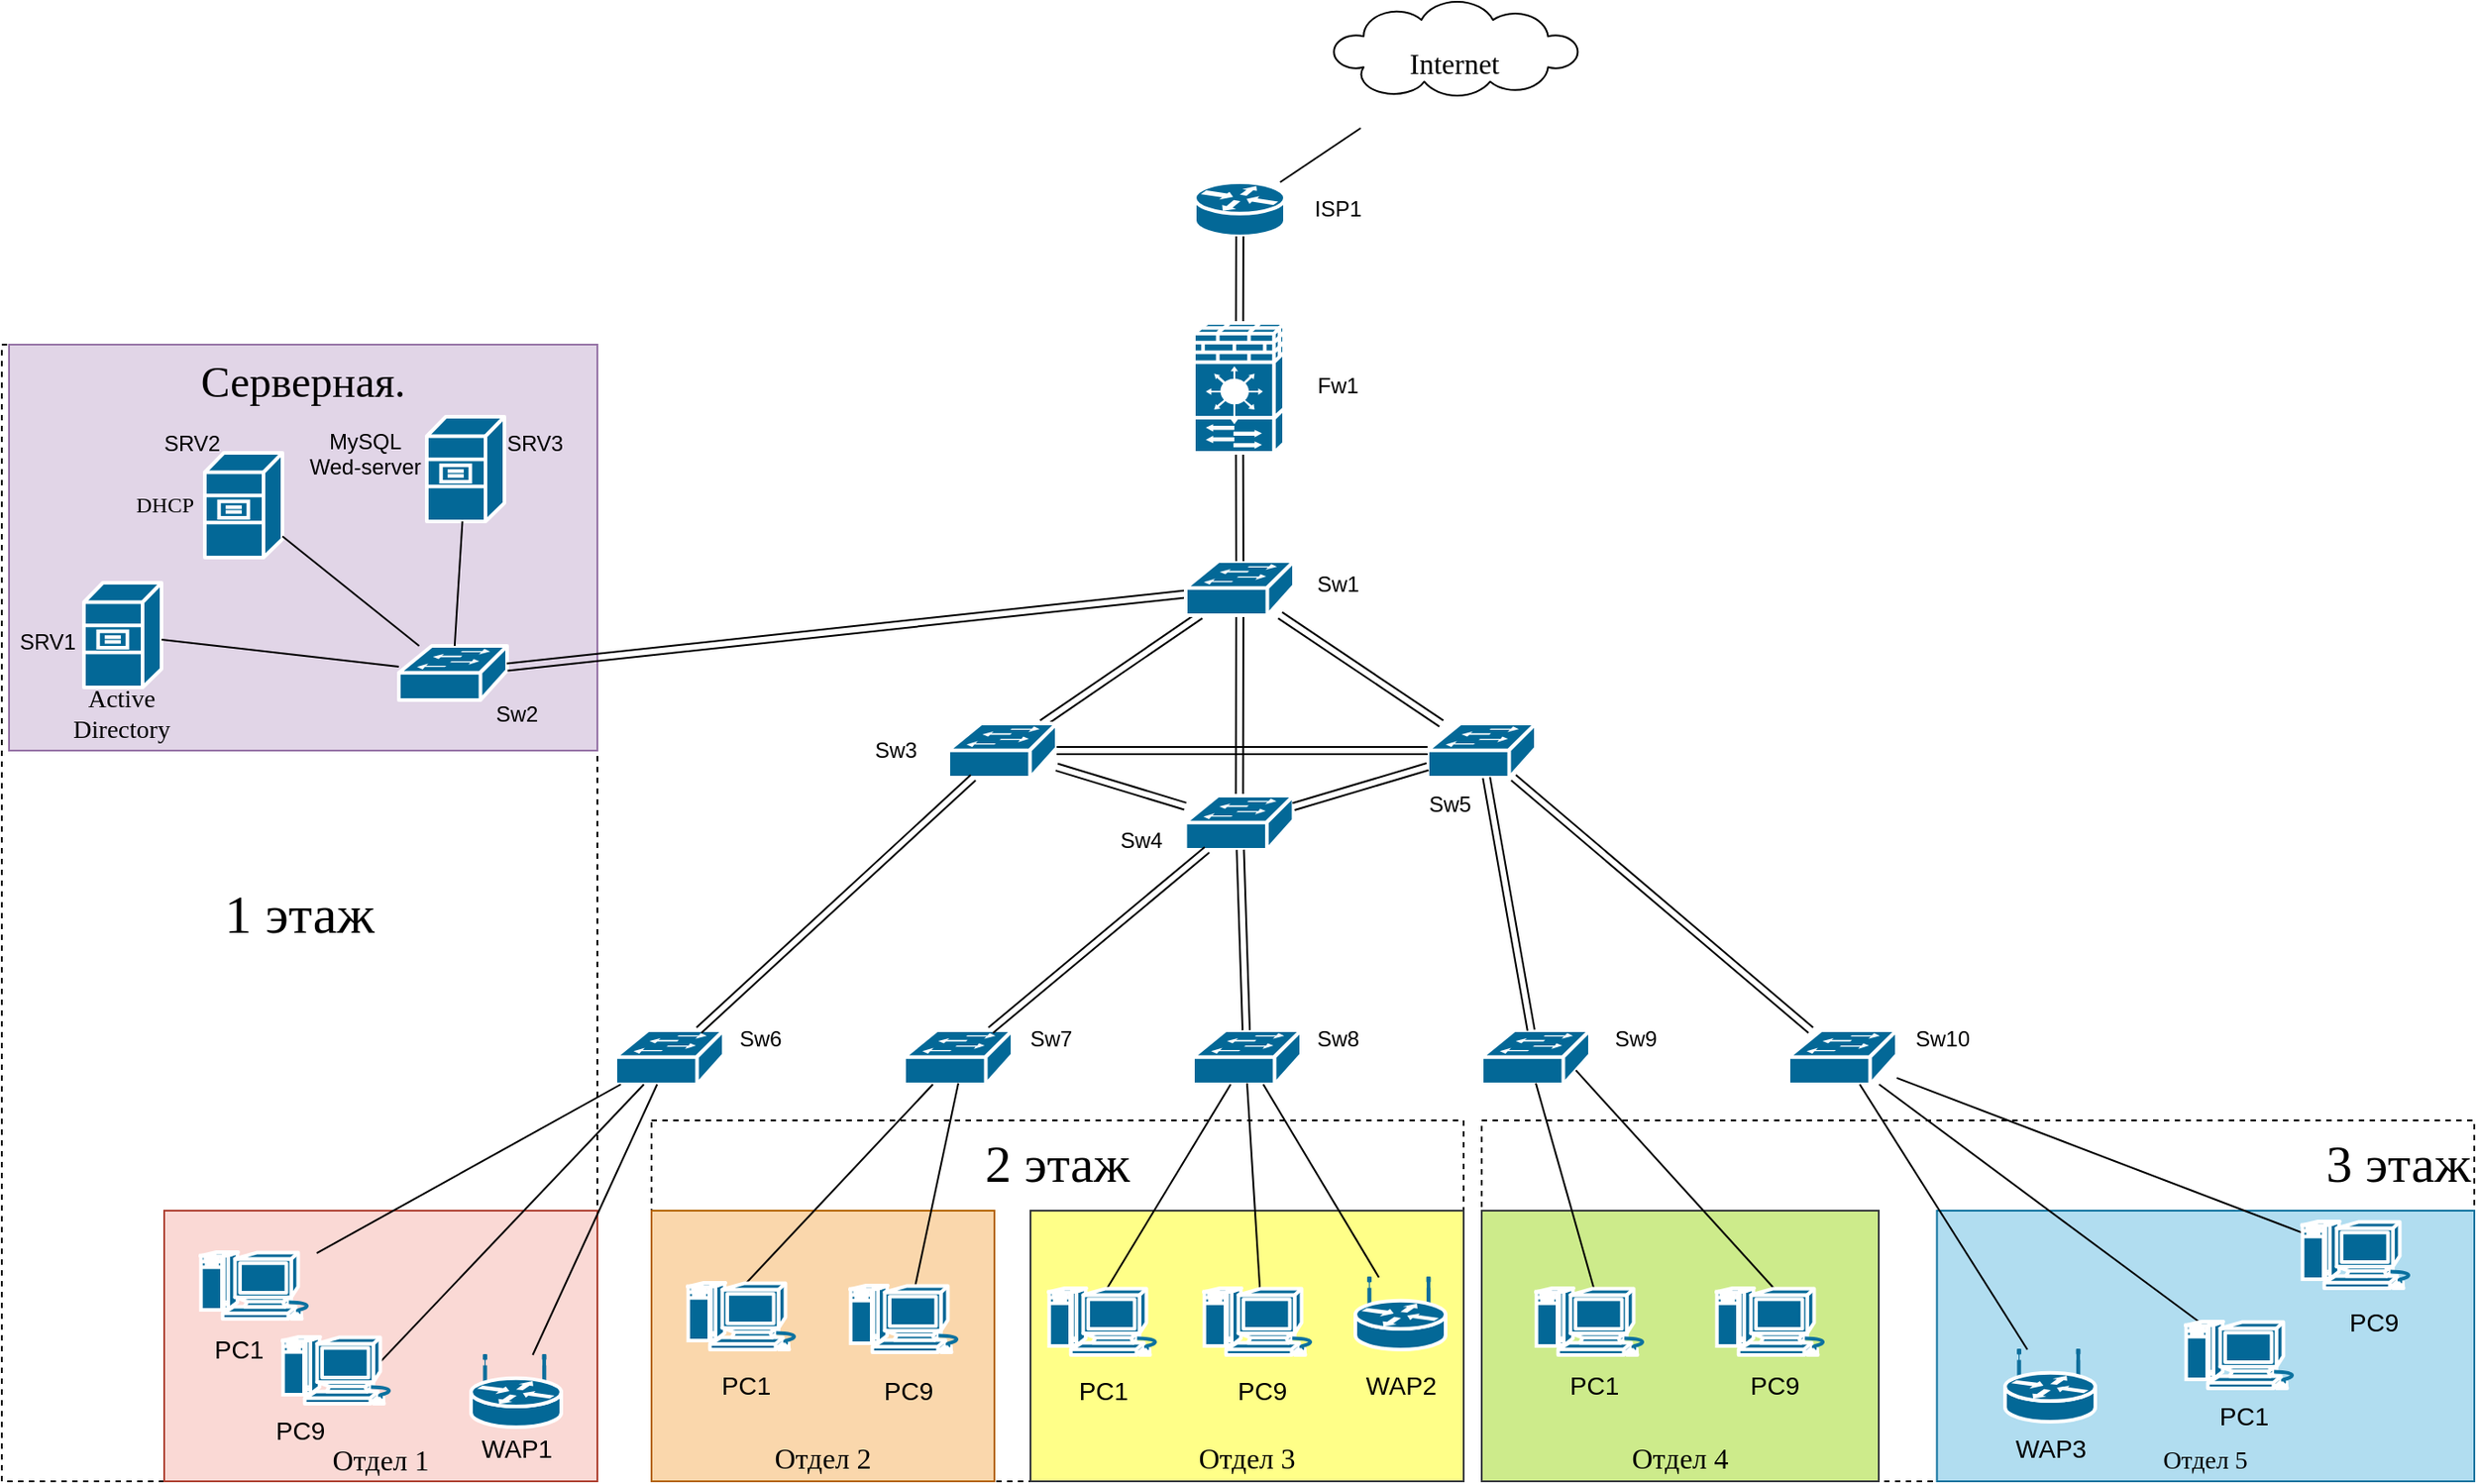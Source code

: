 <mxfile version="24.3.1" type="google">
  <diagram name="Страница — 1" id="L74SnRRmwq9o9S75lbGC">
    <mxGraphModel grid="1" page="1" gridSize="10" guides="1" tooltips="1" connect="1" arrows="1" fold="1" pageScale="1" pageWidth="827" pageHeight="1169" math="0" shadow="0">
      <root>
        <mxCell id="0" />
        <mxCell id="1" parent="0" />
        <mxCell id="mweBj8knnKhivHX_sm4Q-20" value="&lt;div style=&quot;&quot;&gt;&lt;span style=&quot;font-size: 29px; background-color: initial;&quot;&gt;3 этаж&lt;/span&gt;&lt;/div&gt;" style="rounded=0;whiteSpace=wrap;html=1;dashed=1;verticalAlign=top;fontFamily=Times New Roman;align=right;" vertex="1" parent="1">
          <mxGeometry x="500" y="870" width="550" height="200" as="geometry" />
        </mxCell>
        <mxCell id="mweBj8knnKhivHX_sm4Q-19" value="&lt;font style=&quot;font-size: 29px;&quot;&gt;2 этаж&lt;/font&gt;" style="rounded=0;whiteSpace=wrap;html=1;dashed=1;verticalAlign=top;fontFamily=Times New Roman;" vertex="1" parent="1">
          <mxGeometry x="40" y="870" width="450" height="200" as="geometry" />
        </mxCell>
        <mxCell id="mweBj8knnKhivHX_sm4Q-18" value="&lt;font style=&quot;font-size: 30px;&quot; face=&quot;Times New Roman&quot;&gt;1 этаж&lt;/font&gt;" style="rounded=0;whiteSpace=wrap;html=1;dashed=1;" vertex="1" parent="1">
          <mxGeometry x="-320" y="440" width="330" height="630" as="geometry" />
        </mxCell>
        <mxCell id="mweBj8knnKhivHX_sm4Q-2" value="&lt;font style=&quot;font-size: 24px;&quot;&gt;Серверная.&lt;/font&gt;" style="rounded=0;whiteSpace=wrap;html=1;fillColor=#e1d5e7;strokeColor=#9673a6;verticalAlign=top;fontFamily=Times New Roman;" vertex="1" parent="1">
          <mxGeometry x="-316" y="440" width="326" height="225" as="geometry" />
        </mxCell>
        <mxCell id="QaenVO4siS9VH7mCYYPl-60" value="Отдел 5" style="rounded=0;whiteSpace=wrap;html=1;verticalAlign=bottom;fontFamily=Times New Roman;fontSize=14;fillColor=#b1ddf0;strokeColor=#10739e;" vertex="1" parent="1">
          <mxGeometry x="752.25" y="920" width="297.75" height="150" as="geometry" />
        </mxCell>
        <mxCell id="QaenVO4siS9VH7mCYYPl-59" value="&lt;font style=&quot;font-size: 16px;&quot;&gt;Отдел 4&lt;/font&gt;" style="rounded=0;whiteSpace=wrap;html=1;fillColor=#cdeb8b;strokeColor=#36393d;verticalAlign=bottom;fontSize=14;fontFamily=Times New Roman;" vertex="1" parent="1">
          <mxGeometry x="500" y="920" width="220" height="150" as="geometry" />
        </mxCell>
        <mxCell id="QaenVO4siS9VH7mCYYPl-57" value="&lt;font style=&quot;font-size: 16px;&quot;&gt;Отдел 3&lt;/font&gt;" style="rounded=0;whiteSpace=wrap;html=1;fillColor=#ffff88;strokeColor=#36393d;verticalAlign=bottom;fontSize=14;fontFamily=Times New Roman;" vertex="1" parent="1">
          <mxGeometry x="250" y="920" width="240" height="150" as="geometry" />
        </mxCell>
        <mxCell id="QaenVO4siS9VH7mCYYPl-56" value="&lt;font style=&quot;font-size: 16px;&quot;&gt;Отдел 2&lt;/font&gt;" style="rounded=0;whiteSpace=wrap;html=1;fillColor=#fad7ac;strokeColor=#b46504;verticalAlign=bottom;fontSize=14;fontFamily=Times New Roman;" vertex="1" parent="1">
          <mxGeometry x="40" y="920" width="190" height="150" as="geometry" />
        </mxCell>
        <mxCell id="QaenVO4siS9VH7mCYYPl-54" value="&lt;font style=&quot;font-size: 16px;&quot; face=&quot;Times New Roman&quot;&gt;Отдел 1&lt;/font&gt;" style="rounded=0;whiteSpace=wrap;html=1;fillColor=#fad9d5;strokeColor=#ae4132;verticalAlign=bottom;" vertex="1" parent="1">
          <mxGeometry x="-230" y="920" width="240" height="150" as="geometry" />
        </mxCell>
        <mxCell id="QaenVO4siS9VH7mCYYPl-3" value="" style="shape=mxgraph.cisco.routers.wireless_router;sketch=0;html=1;pointerEvents=1;dashed=0;fillColor=#036897;strokeColor=#ffffff;strokeWidth=2;verticalLabelPosition=bottom;verticalAlign=top;align=center;outlineConnect=0;" vertex="1" parent="1">
          <mxGeometry x="-60" y="1000" width="50" height="40" as="geometry" />
        </mxCell>
        <mxCell id="QaenVO4siS9VH7mCYYPl-4" value="" style="shape=mxgraph.cisco.switches.workgroup_switch;sketch=0;html=1;pointerEvents=1;dashed=0;fillColor=#036897;strokeColor=#ffffff;strokeWidth=2;verticalLabelPosition=bottom;verticalAlign=top;align=center;outlineConnect=0;" vertex="1" parent="1">
          <mxGeometry x="20" y="820" width="60" height="30" as="geometry" />
        </mxCell>
        <mxCell id="QaenVO4siS9VH7mCYYPl-8" value="" style="group;verticalAlign=top;fontFamily=Times New Roman;" vertex="1" connectable="0" parent="1">
          <mxGeometry x="410" y="250" width="144" height="70" as="geometry" />
        </mxCell>
        <mxCell id="QaenVO4siS9VH7mCYYPl-6" value="&lt;p style=&quot;line-height: 160%;&quot;&gt;&lt;font style=&quot;font-size: 16px;&quot; face=&quot;Times New Roman&quot;&gt;Internet&lt;/font&gt;&lt;/p&gt;" style="whiteSpace=wrap;html=1;shape=mxgraph.basic.cloud_callout;align=center;" vertex="1" parent="QaenVO4siS9VH7mCYYPl-8">
          <mxGeometry x="6.128" width="137.872" height="70" as="geometry" />
        </mxCell>
        <mxCell id="QaenVO4siS9VH7mCYYPl-7" value="" style="rounded=0;whiteSpace=wrap;html=1;fontColor=#FFFFFF;strokeColor=#FFFFFF;" vertex="1" parent="QaenVO4siS9VH7mCYYPl-8">
          <mxGeometry y="52.5" width="45.957" height="17.5" as="geometry" />
        </mxCell>
        <mxCell id="QaenVO4siS9VH7mCYYPl-14" value="" style="shape=mxgraph.cisco.routers.router;sketch=0;html=1;pointerEvents=1;dashed=0;fillColor=#036897;strokeColor=#ffffff;strokeWidth=2;verticalLabelPosition=bottom;verticalAlign=top;align=center;outlineConnect=0;" vertex="1" parent="1">
          <mxGeometry x="341" y="350" width="50" height="30" as="geometry" />
        </mxCell>
        <mxCell id="QaenVO4siS9VH7mCYYPl-16" value="" style="shape=mxgraph.cisco.switches.workgroup_switch;sketch=0;html=1;pointerEvents=1;dashed=0;fillColor=#036897;strokeColor=#ffffff;strokeWidth=2;verticalLabelPosition=bottom;verticalAlign=top;align=center;outlineConnect=0;" vertex="1" parent="1">
          <mxGeometry x="180" y="820" width="60" height="30" as="geometry" />
        </mxCell>
        <mxCell id="QaenVO4siS9VH7mCYYPl-17" value="" style="shape=mxgraph.cisco.switches.workgroup_switch;sketch=0;html=1;pointerEvents=1;dashed=0;fillColor=#036897;strokeColor=#ffffff;strokeWidth=2;verticalLabelPosition=bottom;verticalAlign=top;align=center;outlineConnect=0;" vertex="1" parent="1">
          <mxGeometry x="340" y="820" width="60" height="30" as="geometry" />
        </mxCell>
        <mxCell id="QaenVO4siS9VH7mCYYPl-18" value="" style="shape=mxgraph.cisco.switches.workgroup_switch;sketch=0;html=1;pointerEvents=1;dashed=0;fillColor=#036897;strokeColor=#ffffff;strokeWidth=2;verticalLabelPosition=bottom;verticalAlign=top;align=center;outlineConnect=0;" vertex="1" parent="1">
          <mxGeometry x="500" y="820" width="60" height="30" as="geometry" />
        </mxCell>
        <mxCell id="QaenVO4siS9VH7mCYYPl-19" value="" style="shape=mxgraph.cisco.switches.workgroup_switch;sketch=0;html=1;pointerEvents=1;dashed=0;fillColor=#036897;strokeColor=#ffffff;strokeWidth=2;verticalLabelPosition=bottom;verticalAlign=top;align=center;outlineConnect=0;" vertex="1" parent="1">
          <mxGeometry x="670" y="820" width="60" height="30" as="geometry" />
        </mxCell>
        <mxCell id="QaenVO4siS9VH7mCYYPl-20" value="" style="shape=mxgraph.cisco.routers.wireless_router;sketch=0;html=1;pointerEvents=1;dashed=0;fillColor=#036897;strokeColor=#ffffff;strokeWidth=2;verticalLabelPosition=bottom;verticalAlign=top;align=center;outlineConnect=0;" vertex="1" parent="1">
          <mxGeometry x="790" y="997" width="50" height="40" as="geometry" />
        </mxCell>
        <mxCell id="QaenVO4siS9VH7mCYYPl-21" value="" style="shape=mxgraph.cisco.routers.wireless_router;sketch=0;html=1;pointerEvents=1;dashed=0;fillColor=#036897;strokeColor=#ffffff;strokeWidth=2;verticalLabelPosition=bottom;verticalAlign=top;align=center;outlineConnect=0;" vertex="1" parent="1">
          <mxGeometry x="430" y="957" width="50" height="40" as="geometry" />
        </mxCell>
        <mxCell id="QaenVO4siS9VH7mCYYPl-33" value="" style="endArrow=none;html=1;rounded=0;" edge="1" parent="1" source="QaenVO4siS9VH7mCYYPl-14" target="QaenVO4siS9VH7mCYYPl-6">
          <mxGeometry width="50" height="50" relative="1" as="geometry">
            <mxPoint x="390" y="470" as="sourcePoint" />
            <mxPoint x="370" y="440" as="targetPoint" />
          </mxGeometry>
        </mxCell>
        <mxCell id="QaenVO4siS9VH7mCYYPl-34" value="" style="endArrow=none;html=1;rounded=0;shape=link;" edge="1" parent="1" source="SH7mHOmY0YoXLgwf_8YF-17" target="mweBj8knnKhivHX_sm4Q-7">
          <mxGeometry width="50" height="50" relative="1" as="geometry">
            <mxPoint x="430" y="640" as="sourcePoint" />
            <mxPoint x="480" y="590" as="targetPoint" />
          </mxGeometry>
        </mxCell>
        <mxCell id="QaenVO4siS9VH7mCYYPl-35" value="" style="endArrow=none;html=1;rounded=0;shape=link;" edge="1" parent="1" source="mweBj8knnKhivHX_sm4Q-6" target="SH7mHOmY0YoXLgwf_8YF-17">
          <mxGeometry width="50" height="50" relative="1" as="geometry">
            <mxPoint x="210" y="600" as="sourcePoint" />
            <mxPoint x="260" y="550" as="targetPoint" />
          </mxGeometry>
        </mxCell>
        <mxCell id="QaenVO4siS9VH7mCYYPl-38" style="edgeStyle=orthogonalEdgeStyle;rounded=0;orthogonalLoop=1;jettySize=auto;html=1;exitX=0.5;exitY=1;exitDx=0;exitDy=0;exitPerimeter=0;" edge="1" parent="1" source="QaenVO4siS9VH7mCYYPl-21" target="QaenVO4siS9VH7mCYYPl-21">
          <mxGeometry relative="1" as="geometry" />
        </mxCell>
        <mxCell id="QaenVO4siS9VH7mCYYPl-40" value="" style="endArrow=none;html=1;rounded=0;shape=link;" edge="1" parent="1" source="mweBj8knnKhivHX_sm4Q-8" target="SH7mHOmY0YoXLgwf_8YF-17">
          <mxGeometry width="50" height="50" relative="1" as="geometry">
            <mxPoint x="230" y="600" as="sourcePoint" />
            <mxPoint x="280" y="550" as="targetPoint" />
          </mxGeometry>
        </mxCell>
        <mxCell id="QaenVO4siS9VH7mCYYPl-41" value="" style="endArrow=none;html=1;rounded=0;entryX=0.5;entryY=1;entryDx=0;entryDy=0;entryPerimeter=0;" edge="1" parent="1" source="QaenVO4siS9VH7mCYYPl-4" target="hCA_CuVUp_1DTXwcT2jg-3">
          <mxGeometry width="50" height="50" relative="1" as="geometry">
            <mxPoint x="-10" y="1008.741" as="sourcePoint" />
            <mxPoint x="5" y="960" as="targetPoint" />
          </mxGeometry>
        </mxCell>
        <mxCell id="QaenVO4siS9VH7mCYYPl-42" value="" style="endArrow=none;html=1;rounded=0;" edge="1" parent="1" source="QaenVO4siS9VH7mCYYPl-4" target="hCA_CuVUp_1DTXwcT2jg-2">
          <mxGeometry width="50" height="50" relative="1" as="geometry">
            <mxPoint x="-10" y="1015" as="sourcePoint" />
            <mxPoint x="-79.25" y="980" as="targetPoint" />
          </mxGeometry>
        </mxCell>
        <mxCell id="QaenVO4siS9VH7mCYYPl-43" value="" style="endArrow=none;html=1;rounded=0;" edge="1" parent="1" source="QaenVO4siS9VH7mCYYPl-3" target="QaenVO4siS9VH7mCYYPl-4">
          <mxGeometry width="50" height="50" relative="1" as="geometry">
            <mxPoint x="160" y="990" as="sourcePoint" />
            <mxPoint x="7.772" y="1000" as="targetPoint" />
          </mxGeometry>
        </mxCell>
        <mxCell id="QaenVO4siS9VH7mCYYPl-44" value="" style="endArrow=none;html=1;rounded=0;exitX=0.5;exitY=0.01;exitDx=0;exitDy=0;exitPerimeter=0;" edge="1" parent="1" source="hCA_CuVUp_1DTXwcT2jg-4" target="QaenVO4siS9VH7mCYYPl-16">
          <mxGeometry width="50" height="50" relative="1" as="geometry">
            <mxPoint x="140" y="940" as="sourcePoint" />
            <mxPoint x="310" y="840" as="targetPoint" />
          </mxGeometry>
        </mxCell>
        <mxCell id="QaenVO4siS9VH7mCYYPl-45" value="" style="endArrow=none;html=1;rounded=0;entryX=0.5;entryY=0.98;entryDx=0;entryDy=0;entryPerimeter=0;" edge="1" parent="1" source="hCA_CuVUp_1DTXwcT2jg-5" target="QaenVO4siS9VH7mCYYPl-16">
          <mxGeometry width="50" height="50" relative="1" as="geometry">
            <mxPoint x="335" y="930.0" as="sourcePoint" />
            <mxPoint x="420" y="720" as="targetPoint" />
          </mxGeometry>
        </mxCell>
        <mxCell id="QaenVO4siS9VH7mCYYPl-46" value="" style="endArrow=none;html=1;rounded=0;exitX=0.5;exitY=0.01;exitDx=0;exitDy=0;exitPerimeter=0;" edge="1" parent="1" source="hCA_CuVUp_1DTXwcT2jg-6" target="QaenVO4siS9VH7mCYYPl-17">
          <mxGeometry width="50" height="50" relative="1" as="geometry">
            <mxPoint x="380" y="780" as="sourcePoint" />
            <mxPoint x="430" y="730" as="targetPoint" />
          </mxGeometry>
        </mxCell>
        <mxCell id="QaenVO4siS9VH7mCYYPl-47" value="" style="endArrow=none;html=1;rounded=0;entryX=0.5;entryY=0.98;entryDx=0;entryDy=0;entryPerimeter=0;" edge="1" parent="1" source="hCA_CuVUp_1DTXwcT2jg-7" target="QaenVO4siS9VH7mCYYPl-17">
          <mxGeometry width="50" height="50" relative="1" as="geometry">
            <mxPoint x="508.671" y="930.0" as="sourcePoint" />
            <mxPoint x="470" y="830" as="targetPoint" />
          </mxGeometry>
        </mxCell>
        <mxCell id="QaenVO4siS9VH7mCYYPl-48" value="" style="endArrow=none;html=1;rounded=0;exitX=0.5;exitY=0.01;exitDx=0;exitDy=0;exitPerimeter=0;entryX=0.5;entryY=0.98;entryDx=0;entryDy=0;entryPerimeter=0;" edge="1" parent="1" source="hCA_CuVUp_1DTXwcT2jg-8" target="QaenVO4siS9VH7mCYYPl-18">
          <mxGeometry width="50" height="50" relative="1" as="geometry">
            <mxPoint x="400" y="800" as="sourcePoint" />
            <mxPoint x="450" y="750" as="targetPoint" />
          </mxGeometry>
        </mxCell>
        <mxCell id="QaenVO4siS9VH7mCYYPl-49" value="" style="endArrow=none;html=1;rounded=0;exitX=0.5;exitY=0.01;exitDx=0;exitDy=0;exitPerimeter=0;entryX=0.87;entryY=0.74;entryDx=0;entryDy=0;entryPerimeter=0;" edge="1" parent="1" source="hCA_CuVUp_1DTXwcT2jg-9" target="QaenVO4siS9VH7mCYYPl-18">
          <mxGeometry width="50" height="50" relative="1" as="geometry">
            <mxPoint x="410" y="810" as="sourcePoint" />
            <mxPoint x="460" y="760" as="targetPoint" />
          </mxGeometry>
        </mxCell>
        <mxCell id="QaenVO4siS9VH7mCYYPl-50" value="" style="endArrow=none;html=1;rounded=0;" edge="1" parent="1" source="hCA_CuVUp_1DTXwcT2jg-10" target="QaenVO4siS9VH7mCYYPl-19">
          <mxGeometry width="50" height="50" relative="1" as="geometry">
            <mxPoint x="330" y="880" as="sourcePoint" />
            <mxPoint x="380" y="830" as="targetPoint" />
          </mxGeometry>
        </mxCell>
        <mxCell id="QaenVO4siS9VH7mCYYPl-51" value="" style="endArrow=none;html=1;rounded=0;" edge="1" parent="1" source="QaenVO4siS9VH7mCYYPl-19" target="hCA_CuVUp_1DTXwcT2jg-11">
          <mxGeometry width="50" height="50" relative="1" as="geometry">
            <mxPoint x="340" y="890" as="sourcePoint" />
            <mxPoint x="930" y="800" as="targetPoint" />
          </mxGeometry>
        </mxCell>
        <mxCell id="QaenVO4siS9VH7mCYYPl-52" value="" style="endArrow=none;html=1;rounded=0;" edge="1" parent="1" source="QaenVO4siS9VH7mCYYPl-20" target="QaenVO4siS9VH7mCYYPl-19">
          <mxGeometry width="50" height="50" relative="1" as="geometry">
            <mxPoint x="350" y="900" as="sourcePoint" />
            <mxPoint x="400" y="850" as="targetPoint" />
          </mxGeometry>
        </mxCell>
        <mxCell id="hCA_CuVUp_1DTXwcT2jg-2" value="" style="shape=mxgraph.cisco.computers_and_peripherals.macintosh;sketch=0;html=1;pointerEvents=1;dashed=0;fillColor=#036897;strokeColor=#ffffff;strokeWidth=2;verticalLabelPosition=bottom;verticalAlign=top;align=center;outlineConnect=0;" vertex="1" parent="1">
          <mxGeometry x="-210" y="943" width="64.5" height="37" as="geometry" />
        </mxCell>
        <mxCell id="hCA_CuVUp_1DTXwcT2jg-3" value="" style="shape=mxgraph.cisco.computers_and_peripherals.macintosh;sketch=0;html=1;pointerEvents=1;dashed=0;fillColor=#036897;strokeColor=#ffffff;strokeWidth=2;verticalLabelPosition=bottom;verticalAlign=top;align=center;outlineConnect=0;" vertex="1" parent="1">
          <mxGeometry x="-164.5" y="990" width="64.5" height="37" as="geometry" />
        </mxCell>
        <mxCell id="hCA_CuVUp_1DTXwcT2jg-4" value="" style="shape=mxgraph.cisco.computers_and_peripherals.macintosh;sketch=0;html=1;pointerEvents=1;dashed=0;fillColor=#036897;strokeColor=#ffffff;strokeWidth=2;verticalLabelPosition=bottom;verticalAlign=top;align=center;outlineConnect=0;" vertex="1" parent="1">
          <mxGeometry x="60" y="960" width="64.5" height="37" as="geometry" />
        </mxCell>
        <mxCell id="hCA_CuVUp_1DTXwcT2jg-5" value="" style="shape=mxgraph.cisco.computers_and_peripherals.macintosh;sketch=0;html=1;pointerEvents=1;dashed=0;fillColor=#036897;strokeColor=#ffffff;strokeWidth=2;verticalLabelPosition=bottom;verticalAlign=top;align=center;outlineConnect=0;" vertex="1" parent="1">
          <mxGeometry x="150" y="961.5" width="64.5" height="37" as="geometry" />
        </mxCell>
        <mxCell id="hCA_CuVUp_1DTXwcT2jg-6" value="" style="shape=mxgraph.cisco.computers_and_peripherals.macintosh;sketch=0;html=1;pointerEvents=1;dashed=0;fillColor=#036897;strokeColor=#ffffff;strokeWidth=2;verticalLabelPosition=bottom;verticalAlign=top;align=center;outlineConnect=0;" vertex="1" parent="1">
          <mxGeometry x="260" y="963" width="64.5" height="37" as="geometry" />
        </mxCell>
        <mxCell id="hCA_CuVUp_1DTXwcT2jg-7" value="" style="shape=mxgraph.cisco.computers_and_peripherals.macintosh;sketch=0;html=1;pointerEvents=1;dashed=0;fillColor=#036897;strokeColor=#ffffff;strokeWidth=2;verticalLabelPosition=bottom;verticalAlign=top;align=center;outlineConnect=0;" vertex="1" parent="1">
          <mxGeometry x="346" y="963" width="64.5" height="37" as="geometry" />
        </mxCell>
        <mxCell id="hCA_CuVUp_1DTXwcT2jg-8" value="" style="shape=mxgraph.cisco.computers_and_peripherals.macintosh;sketch=0;html=1;pointerEvents=1;dashed=0;fillColor=#036897;strokeColor=#ffffff;strokeWidth=2;verticalLabelPosition=bottom;verticalAlign=top;align=center;outlineConnect=0;" vertex="1" parent="1">
          <mxGeometry x="530" y="963" width="64.5" height="37" as="geometry" />
        </mxCell>
        <mxCell id="hCA_CuVUp_1DTXwcT2jg-9" value="" style="shape=mxgraph.cisco.computers_and_peripherals.macintosh;sketch=0;html=1;pointerEvents=1;dashed=0;fillColor=#036897;strokeColor=#ffffff;strokeWidth=2;verticalLabelPosition=bottom;verticalAlign=top;align=center;outlineConnect=0;" vertex="1" parent="1">
          <mxGeometry x="630" y="963" width="64.5" height="37" as="geometry" />
        </mxCell>
        <mxCell id="hCA_CuVUp_1DTXwcT2jg-10" value="" style="shape=mxgraph.cisco.computers_and_peripherals.macintosh;sketch=0;html=1;pointerEvents=1;dashed=0;fillColor=#036897;strokeColor=#ffffff;strokeWidth=2;verticalLabelPosition=bottom;verticalAlign=top;align=center;outlineConnect=0;" vertex="1" parent="1">
          <mxGeometry x="954.5" y="926" width="64.5" height="37" as="geometry" />
        </mxCell>
        <mxCell id="hCA_CuVUp_1DTXwcT2jg-11" value="" style="shape=mxgraph.cisco.computers_and_peripherals.macintosh;sketch=0;html=1;pointerEvents=1;dashed=0;fillColor=#036897;strokeColor=#ffffff;strokeWidth=2;verticalLabelPosition=bottom;verticalAlign=top;align=center;outlineConnect=0;" vertex="1" parent="1">
          <mxGeometry x="890" y="981.5" width="64.5" height="37" as="geometry" />
        </mxCell>
        <mxCell id="SH7mHOmY0YoXLgwf_8YF-3" value="" style="endArrow=none;html=1;rounded=0;" edge="1" parent="1" source="QaenVO4siS9VH7mCYYPl-21" target="QaenVO4siS9VH7mCYYPl-17">
          <mxGeometry width="50" height="50" relative="1" as="geometry">
            <mxPoint x="522" y="943" as="sourcePoint" />
            <mxPoint x="490" y="849" as="targetPoint" />
          </mxGeometry>
        </mxCell>
        <mxCell id="SH7mHOmY0YoXLgwf_8YF-6" value="" style="shape=mxgraph.cisco.switches.workgroup_switch;sketch=0;html=1;pointerEvents=1;dashed=0;fillColor=#036897;strokeColor=#ffffff;strokeWidth=2;verticalLabelPosition=bottom;verticalAlign=top;align=center;outlineConnect=0;" vertex="1" parent="1">
          <mxGeometry x="-100" y="607" width="60" height="30" as="geometry" />
        </mxCell>
        <mxCell id="SH7mHOmY0YoXLgwf_8YF-9" value="" style="endArrow=none;html=1;rounded=0;shape=link;" edge="1" parent="1" source="SH7mHOmY0YoXLgwf_8YF-17" target="SH7mHOmY0YoXLgwf_8YF-6">
          <mxGeometry width="50" height="50" relative="1" as="geometry">
            <mxPoint x="850" y="630" as="sourcePoint" />
            <mxPoint x="900" y="580" as="targetPoint" />
          </mxGeometry>
        </mxCell>
        <mxCell id="SH7mHOmY0YoXLgwf_8YF-10" value="" style="shape=mxgraph.cisco.servers.file_server;sketch=0;html=1;pointerEvents=1;dashed=0;fillColor=#036897;strokeColor=#ffffff;strokeWidth=2;verticalLabelPosition=bottom;verticalAlign=top;align=center;outlineConnect=0;" vertex="1" parent="1">
          <mxGeometry x="-207.5" y="500" width="43" height="58" as="geometry" />
        </mxCell>
        <mxCell id="SH7mHOmY0YoXLgwf_8YF-11" value="" style="shape=mxgraph.cisco.servers.file_server;sketch=0;html=1;pointerEvents=1;dashed=0;fillColor=#036897;strokeColor=#ffffff;strokeWidth=2;verticalLabelPosition=bottom;verticalAlign=top;align=center;outlineConnect=0;" vertex="1" parent="1">
          <mxGeometry x="-84.5" y="480" width="43" height="58" as="geometry" />
        </mxCell>
        <mxCell id="SH7mHOmY0YoXLgwf_8YF-12" value="" style="shape=mxgraph.cisco.servers.file_server;sketch=0;html=1;pointerEvents=1;dashed=0;fillColor=#036897;strokeColor=#ffffff;strokeWidth=2;verticalLabelPosition=bottom;verticalAlign=top;align=center;outlineConnect=0;" vertex="1" parent="1">
          <mxGeometry x="-274.5" y="572" width="43" height="58" as="geometry" />
        </mxCell>
        <mxCell id="SH7mHOmY0YoXLgwf_8YF-13" value="" style="endArrow=none;html=1;rounded=0;" edge="1" parent="1" source="SH7mHOmY0YoXLgwf_8YF-6" target="SH7mHOmY0YoXLgwf_8YF-10">
          <mxGeometry width="50" height="50" relative="1" as="geometry">
            <mxPoint x="-197" y="645" as="sourcePoint" />
            <mxPoint x="-147" y="595" as="targetPoint" />
          </mxGeometry>
        </mxCell>
        <mxCell id="SH7mHOmY0YoXLgwf_8YF-14" value="" style="endArrow=none;html=1;rounded=0;" edge="1" parent="1" source="SH7mHOmY0YoXLgwf_8YF-6" target="SH7mHOmY0YoXLgwf_8YF-11">
          <mxGeometry width="50" height="50" relative="1" as="geometry">
            <mxPoint x="-227" y="635" as="sourcePoint" />
            <mxPoint x="-177" y="585" as="targetPoint" />
          </mxGeometry>
        </mxCell>
        <mxCell id="SH7mHOmY0YoXLgwf_8YF-15" value="" style="endArrow=none;html=1;rounded=0;" edge="1" parent="1" source="SH7mHOmY0YoXLgwf_8YF-6" target="SH7mHOmY0YoXLgwf_8YF-12">
          <mxGeometry width="50" height="50" relative="1" as="geometry">
            <mxPoint x="-217" y="645" as="sourcePoint" />
            <mxPoint x="-167" y="595" as="targetPoint" />
          </mxGeometry>
        </mxCell>
        <mxCell id="SH7mHOmY0YoXLgwf_8YF-17" value="" style="shape=mxgraph.cisco.switches.workgroup_switch;sketch=0;html=1;pointerEvents=1;dashed=0;fillColor=#036897;strokeColor=#ffffff;strokeWidth=2;verticalLabelPosition=bottom;verticalAlign=top;align=center;outlineConnect=0;" vertex="1" parent="1">
          <mxGeometry x="336" y="560" width="60" height="30" as="geometry" />
        </mxCell>
        <mxCell id="SH7mHOmY0YoXLgwf_8YF-28" value="" style="endArrow=none;html=1;rounded=0;shape=link;" edge="1" parent="1" source="SH7mHOmY0YoXLgwf_8YF-17" target="mweBj8knnKhivHX_sm4Q-1">
          <mxGeometry width="50" height="50" relative="1" as="geometry">
            <mxPoint x="230" y="550" as="sourcePoint" />
            <mxPoint x="366" y="500" as="targetPoint" />
          </mxGeometry>
        </mxCell>
        <mxCell id="SH7mHOmY0YoXLgwf_8YF-29" value="" style="endArrow=none;html=1;rounded=0;shape=link;" edge="1" parent="1" source="mweBj8knnKhivHX_sm4Q-1" target="QaenVO4siS9VH7mCYYPl-14">
          <mxGeometry width="50" height="50" relative="1" as="geometry">
            <mxPoint x="366" y="440" as="sourcePoint" />
            <mxPoint x="280" y="430" as="targetPoint" />
          </mxGeometry>
        </mxCell>
        <mxCell id="mweBj8knnKhivHX_sm4Q-1" value="" style="shape=mxgraph.cisco.controllers_and_modules.firewall_service_module_(fwsm);sketch=0;html=1;pointerEvents=1;dashed=0;fillColor=#036897;strokeColor=#ffffff;strokeWidth=2;verticalLabelPosition=bottom;verticalAlign=top;align=center;outlineConnect=0;" vertex="1" parent="1">
          <mxGeometry x="340.5" y="428" width="50.5" height="72" as="geometry" />
        </mxCell>
        <mxCell id="mweBj8knnKhivHX_sm4Q-3" value="&lt;a style=&quot;box-sizing: border-box; transition: all 0.1s ease-in-out 0s; text-decoration-line: none; outline: 0px; text-align: left; white-space: normal;&quot; rel=&quot;noopener&quot; target=&quot;_blank&quot; href=&quot;https://encyclopedia.kaspersky.ru/glossary/active-directory/&quot;&gt;&lt;font face=&quot;Times New Roman&quot; style=&quot;font-size: 14px;&quot; color=&quot;#000000&quot;&gt;Active Directory&lt;/font&gt;&lt;/a&gt;" style="text;html=1;align=center;verticalAlign=middle;resizable=0;points=[];autosize=1;strokeColor=none;fillColor=none;" vertex="1" parent="1">
          <mxGeometry x="-314.5" y="630" width="120" height="30" as="geometry" />
        </mxCell>
        <mxCell id="mweBj8knnKhivHX_sm4Q-4" value="&lt;font face=&quot;Times New Roman&quot;&gt;DHCP&lt;/font&gt;" style="text;html=1;align=center;verticalAlign=middle;resizable=0;points=[];autosize=1;strokeColor=none;fillColor=none;" vertex="1" parent="1">
          <mxGeometry x="-260" y="514" width="60" height="30" as="geometry" />
        </mxCell>
        <mxCell id="mweBj8knnKhivHX_sm4Q-5" value="MySQL&lt;div&gt;Wed-server&lt;/div&gt;&lt;div&gt;&lt;br&gt;&lt;/div&gt;" style="text;html=1;align=center;verticalAlign=middle;resizable=0;points=[];autosize=1;strokeColor=none;fillColor=none;" vertex="1" parent="1">
          <mxGeometry x="-164.5" y="478" width="90" height="60" as="geometry" />
        </mxCell>
        <mxCell id="mweBj8knnKhivHX_sm4Q-6" value="" style="shape=mxgraph.cisco.switches.workgroup_switch;sketch=0;html=1;pointerEvents=1;dashed=0;fillColor=#036897;strokeColor=#ffffff;strokeWidth=2;verticalLabelPosition=bottom;verticalAlign=top;align=center;outlineConnect=0;" vertex="1" parent="1">
          <mxGeometry x="204.5" y="650" width="60" height="30" as="geometry" />
        </mxCell>
        <mxCell id="mweBj8knnKhivHX_sm4Q-7" value="" style="shape=mxgraph.cisco.switches.workgroup_switch;sketch=0;html=1;pointerEvents=1;dashed=0;fillColor=#036897;strokeColor=#ffffff;strokeWidth=2;verticalLabelPosition=bottom;verticalAlign=top;align=center;outlineConnect=0;" vertex="1" parent="1">
          <mxGeometry x="335.75" y="690" width="60" height="30" as="geometry" />
        </mxCell>
        <mxCell id="mweBj8knnKhivHX_sm4Q-8" value="" style="shape=mxgraph.cisco.switches.workgroup_switch;sketch=0;html=1;pointerEvents=1;dashed=0;fillColor=#036897;strokeColor=#ffffff;strokeWidth=2;verticalLabelPosition=bottom;verticalAlign=top;align=center;outlineConnect=0;" vertex="1" parent="1">
          <mxGeometry x="470" y="650" width="60" height="30" as="geometry" />
        </mxCell>
        <mxCell id="mweBj8knnKhivHX_sm4Q-10" value="" style="endArrow=none;html=1;rounded=0;shape=link;" edge="1" parent="1" source="mweBj8knnKhivHX_sm4Q-6" target="mweBj8knnKhivHX_sm4Q-8">
          <mxGeometry width="50" height="50" relative="1" as="geometry">
            <mxPoint x="-190" y="700" as="sourcePoint" />
            <mxPoint x="-140" y="650" as="targetPoint" />
          </mxGeometry>
        </mxCell>
        <mxCell id="mweBj8knnKhivHX_sm4Q-11" value="" style="endArrow=none;html=1;rounded=0;shape=link;" edge="1" parent="1" source="mweBj8knnKhivHX_sm4Q-7" target="mweBj8knnKhivHX_sm4Q-6">
          <mxGeometry width="50" height="50" relative="1" as="geometry">
            <mxPoint x="-160" y="640" as="sourcePoint" />
            <mxPoint x="-110" y="590" as="targetPoint" />
          </mxGeometry>
        </mxCell>
        <mxCell id="mweBj8knnKhivHX_sm4Q-12" value="" style="endArrow=none;html=1;rounded=0;shape=link;" edge="1" parent="1" source="mweBj8knnKhivHX_sm4Q-7" target="mweBj8knnKhivHX_sm4Q-8">
          <mxGeometry width="50" height="50" relative="1" as="geometry">
            <mxPoint x="-130" y="710" as="sourcePoint" />
            <mxPoint x="-80" y="660" as="targetPoint" />
          </mxGeometry>
        </mxCell>
        <mxCell id="mweBj8knnKhivHX_sm4Q-23" value="ISP1" style="text;html=1;align=center;verticalAlign=middle;resizable=0;points=[];autosize=1;strokeColor=none;fillColor=none;" vertex="1" parent="1">
          <mxGeometry x="395" y="350" width="50" height="30" as="geometry" />
        </mxCell>
        <mxCell id="mweBj8knnKhivHX_sm4Q-24" value="Fw1" style="text;html=1;align=center;verticalAlign=middle;resizable=0;points=[];autosize=1;strokeColor=none;fillColor=none;" vertex="1" parent="1">
          <mxGeometry x="395" y="448" width="50" height="30" as="geometry" />
        </mxCell>
        <mxCell id="mweBj8knnKhivHX_sm4Q-25" value="Sw1" style="text;html=1;align=center;verticalAlign=middle;resizable=0;points=[];autosize=1;strokeColor=none;fillColor=none;" vertex="1" parent="1">
          <mxGeometry x="395" y="558" width="50" height="30" as="geometry" />
        </mxCell>
        <mxCell id="mweBj8knnKhivHX_sm4Q-27" value="Sw3" style="text;html=1;align=center;verticalAlign=middle;resizable=0;points=[];autosize=1;strokeColor=none;fillColor=none;" vertex="1" parent="1">
          <mxGeometry x="150" y="650" width="50" height="30" as="geometry" />
        </mxCell>
        <mxCell id="mweBj8knnKhivHX_sm4Q-28" value="Sw4" style="text;html=1;align=center;verticalAlign=middle;resizable=0;points=[];autosize=1;strokeColor=none;fillColor=none;" vertex="1" parent="1">
          <mxGeometry x="285.75" y="700" width="50" height="30" as="geometry" />
        </mxCell>
        <mxCell id="mweBj8knnKhivHX_sm4Q-29" value="Sw5" style="text;html=1;align=center;verticalAlign=middle;resizable=0;points=[];autosize=1;strokeColor=none;fillColor=none;" vertex="1" parent="1">
          <mxGeometry x="457" y="680" width="50" height="30" as="geometry" />
        </mxCell>
        <mxCell id="mweBj8knnKhivHX_sm4Q-30" value="Sw2" style="text;html=1;align=center;verticalAlign=middle;resizable=0;points=[];autosize=1;strokeColor=none;fillColor=none;" vertex="1" parent="1">
          <mxGeometry x="-60" y="630" width="50" height="30" as="geometry" />
        </mxCell>
        <mxCell id="mweBj8knnKhivHX_sm4Q-31" value="Sw6" style="text;html=1;align=center;verticalAlign=middle;resizable=0;points=[];autosize=1;strokeColor=none;fillColor=none;" vertex="1" parent="1">
          <mxGeometry x="74.5" y="810" width="50" height="30" as="geometry" />
        </mxCell>
        <mxCell id="mweBj8knnKhivHX_sm4Q-32" value="Sw7" style="text;html=1;align=center;verticalAlign=middle;resizable=0;points=[];autosize=1;strokeColor=none;fillColor=none;" vertex="1" parent="1">
          <mxGeometry x="235.75" y="810" width="50" height="30" as="geometry" />
        </mxCell>
        <mxCell id="mweBj8knnKhivHX_sm4Q-33" value="Sw8" style="text;html=1;align=center;verticalAlign=middle;resizable=0;points=[];autosize=1;strokeColor=none;fillColor=none;" vertex="1" parent="1">
          <mxGeometry x="395" y="810" width="50" height="30" as="geometry" />
        </mxCell>
        <mxCell id="mweBj8knnKhivHX_sm4Q-34" value="Sw9" style="text;html=1;align=center;verticalAlign=middle;resizable=0;points=[];autosize=1;strokeColor=none;fillColor=none;" vertex="1" parent="1">
          <mxGeometry x="560" y="810" width="50" height="30" as="geometry" />
        </mxCell>
        <mxCell id="mweBj8knnKhivHX_sm4Q-35" value="Sw10" style="text;html=1;align=center;verticalAlign=middle;resizable=0;points=[];autosize=1;strokeColor=none;fillColor=none;" vertex="1" parent="1">
          <mxGeometry x="730" y="810" width="50" height="30" as="geometry" />
        </mxCell>
        <mxCell id="mweBj8knnKhivHX_sm4Q-36" value="SRV1" style="text;html=1;align=center;verticalAlign=middle;resizable=0;points=[];autosize=1;strokeColor=none;fillColor=none;" vertex="1" parent="1">
          <mxGeometry x="-320" y="590" width="50" height="30" as="geometry" />
        </mxCell>
        <mxCell id="mweBj8knnKhivHX_sm4Q-37" value="SRV2" style="text;html=1;align=center;verticalAlign=middle;resizable=0;points=[];autosize=1;strokeColor=none;fillColor=none;" vertex="1" parent="1">
          <mxGeometry x="-240" y="480" width="50" height="30" as="geometry" />
        </mxCell>
        <mxCell id="mweBj8knnKhivHX_sm4Q-38" value="SRV3" style="text;html=1;align=center;verticalAlign=middle;resizable=0;points=[];autosize=1;strokeColor=none;fillColor=none;" vertex="1" parent="1">
          <mxGeometry x="-50" y="480" width="50" height="30" as="geometry" />
        </mxCell>
        <mxCell id="mweBj8knnKhivHX_sm4Q-39" value="&lt;font style=&quot;font-size: 14px;&quot;&gt;PC1&lt;/font&gt;" style="text;html=1;align=center;verticalAlign=middle;resizable=0;points=[];autosize=1;strokeColor=none;fillColor=none;" vertex="1" parent="1">
          <mxGeometry x="-214.5" y="981.5" width="50" height="30" as="geometry" />
        </mxCell>
        <mxCell id="mweBj8knnKhivHX_sm4Q-40" value="&lt;font style=&quot;font-size: 14px;&quot;&gt;PC9&lt;/font&gt;" style="text;html=1;align=center;verticalAlign=middle;resizable=0;points=[];autosize=1;strokeColor=none;fillColor=none;" vertex="1" parent="1">
          <mxGeometry x="-180" y="1027" width="50" height="30" as="geometry" />
        </mxCell>
        <mxCell id="mweBj8knnKhivHX_sm4Q-41" value="&lt;font style=&quot;font-size: 14px;&quot;&gt;WAP1&lt;/font&gt;" style="text;html=1;align=center;verticalAlign=middle;resizable=0;points=[];autosize=1;strokeColor=none;fillColor=none;" vertex="1" parent="1">
          <mxGeometry x="-65" y="1037" width="60" height="30" as="geometry" />
        </mxCell>
        <mxCell id="mweBj8knnKhivHX_sm4Q-42" value="&lt;font style=&quot;font-size: 14px;&quot;&gt;WAP2&lt;/font&gt;" style="text;html=1;align=center;verticalAlign=middle;resizable=0;points=[];autosize=1;strokeColor=none;fillColor=none;" vertex="1" parent="1">
          <mxGeometry x="425" y="1002" width="60" height="30" as="geometry" />
        </mxCell>
        <mxCell id="mweBj8knnKhivHX_sm4Q-43" value="&lt;font style=&quot;font-size: 14px;&quot;&gt;WAP3&lt;/font&gt;" style="text;html=1;align=center;verticalAlign=middle;resizable=0;points=[];autosize=1;strokeColor=none;fillColor=none;" vertex="1" parent="1">
          <mxGeometry x="785" y="1037" width="60" height="30" as="geometry" />
        </mxCell>
        <mxCell id="mweBj8knnKhivHX_sm4Q-44" value="&lt;font style=&quot;font-size: 14px;&quot;&gt;PC1&lt;/font&gt;" style="text;html=1;align=center;verticalAlign=middle;resizable=0;points=[];autosize=1;strokeColor=none;fillColor=none;" vertex="1" parent="1">
          <mxGeometry x="67.25" y="1002" width="50" height="30" as="geometry" />
        </mxCell>
        <mxCell id="mweBj8knnKhivHX_sm4Q-45" value="&lt;font style=&quot;font-size: 14px;&quot;&gt;PC1&lt;/font&gt;" style="text;html=1;align=center;verticalAlign=middle;resizable=0;points=[];autosize=1;strokeColor=none;fillColor=none;" vertex="1" parent="1">
          <mxGeometry x="264.5" y="1005" width="50" height="30" as="geometry" />
        </mxCell>
        <mxCell id="mweBj8knnKhivHX_sm4Q-46" value="&lt;font style=&quot;font-size: 14px;&quot;&gt;PC1&lt;/font&gt;" style="text;html=1;align=center;verticalAlign=middle;resizable=0;points=[];autosize=1;strokeColor=none;fillColor=none;" vertex="1" parent="1">
          <mxGeometry x="537.25" y="1002" width="50" height="30" as="geometry" />
        </mxCell>
        <mxCell id="mweBj8knnKhivHX_sm4Q-47" value="&lt;font style=&quot;font-size: 14px;&quot;&gt;PC1&lt;/font&gt;" style="text;html=1;align=center;verticalAlign=middle;resizable=0;points=[];autosize=1;strokeColor=none;fillColor=none;" vertex="1" parent="1">
          <mxGeometry x="897.25" y="1018.5" width="50" height="30" as="geometry" />
        </mxCell>
        <mxCell id="mweBj8knnKhivHX_sm4Q-48" value="&lt;font style=&quot;font-size: 14px;&quot;&gt;PC9&lt;/font&gt;" style="text;html=1;align=center;verticalAlign=middle;resizable=0;points=[];autosize=1;strokeColor=none;fillColor=none;" vertex="1" parent="1">
          <mxGeometry x="157.25" y="1005" width="50" height="30" as="geometry" />
        </mxCell>
        <mxCell id="mweBj8knnKhivHX_sm4Q-49" value="&lt;font style=&quot;font-size: 14px;&quot;&gt;PC9&lt;/font&gt;" style="text;html=1;align=center;verticalAlign=middle;resizable=0;points=[];autosize=1;strokeColor=none;fillColor=none;" vertex="1" parent="1">
          <mxGeometry x="353.25" y="1005" width="50" height="30" as="geometry" />
        </mxCell>
        <mxCell id="mweBj8knnKhivHX_sm4Q-50" value="&lt;font style=&quot;font-size: 14px;&quot;&gt;PC9&lt;/font&gt;" style="text;html=1;align=center;verticalAlign=middle;resizable=0;points=[];autosize=1;strokeColor=none;fillColor=none;" vertex="1" parent="1">
          <mxGeometry x="637.25" y="1002" width="50" height="30" as="geometry" />
        </mxCell>
        <mxCell id="mweBj8knnKhivHX_sm4Q-51" value="&lt;font style=&quot;font-size: 14px;&quot;&gt;PC9&lt;/font&gt;" style="text;html=1;align=center;verticalAlign=middle;resizable=0;points=[];autosize=1;strokeColor=none;fillColor=none;" vertex="1" parent="1">
          <mxGeometry x="969" y="967" width="50" height="30" as="geometry" />
        </mxCell>
        <mxCell id="gu2Atz7u1nx5TCKpE6wy-1" value="" style="endArrow=none;html=1;rounded=0;fontSize=12;curved=1;shape=link;" edge="1" parent="1" source="QaenVO4siS9VH7mCYYPl-4" target="mweBj8knnKhivHX_sm4Q-6">
          <mxGeometry width="50" height="50" relative="1" as="geometry">
            <mxPoint x="120" y="750" as="sourcePoint" />
            <mxPoint x="170" y="700" as="targetPoint" />
          </mxGeometry>
        </mxCell>
        <mxCell id="gu2Atz7u1nx5TCKpE6wy-2" value="" style="endArrow=none;html=1;rounded=0;fontSize=12;curved=1;shape=link;" edge="1" parent="1" source="QaenVO4siS9VH7mCYYPl-16" target="mweBj8knnKhivHX_sm4Q-7">
          <mxGeometry width="50" height="50" relative="1" as="geometry">
            <mxPoint x="200" y="790" as="sourcePoint" />
            <mxPoint x="250" y="740" as="targetPoint" />
          </mxGeometry>
        </mxCell>
        <mxCell id="gu2Atz7u1nx5TCKpE6wy-3" value="" style="endArrow=none;html=1;rounded=0;fontSize=12;curved=1;shape=link;" edge="1" parent="1" source="QaenVO4siS9VH7mCYYPl-17" target="mweBj8knnKhivHX_sm4Q-7">
          <mxGeometry width="50" height="50" relative="1" as="geometry">
            <mxPoint x="296" y="810" as="sourcePoint" />
            <mxPoint x="346" y="760" as="targetPoint" />
          </mxGeometry>
        </mxCell>
        <mxCell id="gu2Atz7u1nx5TCKpE6wy-4" value="" style="endArrow=none;html=1;rounded=0;fontSize=12;curved=1;shape=link;" edge="1" parent="1" source="QaenVO4siS9VH7mCYYPl-18" target="mweBj8knnKhivHX_sm4Q-8">
          <mxGeometry width="50" height="50" relative="1" as="geometry">
            <mxPoint x="445" y="770" as="sourcePoint" />
            <mxPoint x="510" y="730" as="targetPoint" />
          </mxGeometry>
        </mxCell>
        <mxCell id="gu2Atz7u1nx5TCKpE6wy-5" value="" style="endArrow=none;html=1;rounded=0;fontSize=12;curved=1;shape=link;" edge="1" parent="1" source="QaenVO4siS9VH7mCYYPl-19" target="mweBj8knnKhivHX_sm4Q-8">
          <mxGeometry width="50" height="50" relative="1" as="geometry">
            <mxPoint x="560" y="800" as="sourcePoint" />
            <mxPoint x="610" y="750" as="targetPoint" />
          </mxGeometry>
        </mxCell>
      </root>
    </mxGraphModel>
  </diagram>
</mxfile>
